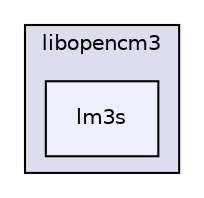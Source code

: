 digraph "/home/esdentem/projects/libopencm3/libopencm3-git/include/libopencm3/lm3s/" {
  compound=true
  node [ fontsize="10", fontname="Helvetica"];
  edge [ labelfontsize="10", labelfontname="Helvetica"];
  subgraph clusterdir_6a7820b97a7704ff85bcff20dea7ce23 {
    graph [ bgcolor="#ddddee", pencolor="black", label="libopencm3" fontname="Helvetica", fontsize="10", URL="dir_6a7820b97a7704ff85bcff20dea7ce23.html"]
  dir_6e3dc13a724c5ff4444bded2eedde19d [shape=box, label="lm3s", style="filled", fillcolor="#eeeeff", pencolor="black", URL="dir_6e3dc13a724c5ff4444bded2eedde19d.html"];
  }
}
